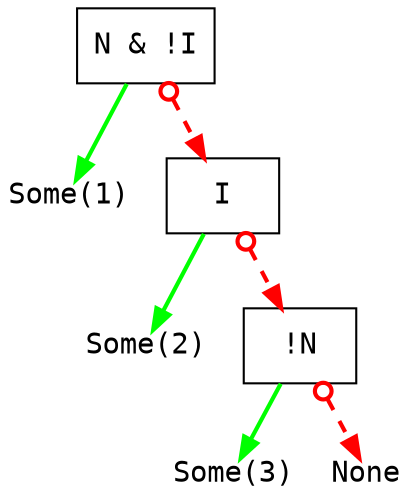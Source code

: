 digraph G {
node [ fontsize=14];
bgcolor="#ffffff00" # RGBA (with alpha)
1 [shape=box,label="N & !I",fontname="Courier"]
2 [shape=plain,label="Some(1)",fontname="Courier"]
3 [shape=box,label="I",fontname="Courier"]
4 [shape=plain,label="Some(2)",fontname="Courier"]
5 [shape=box,label="!N",fontname="Courier"]
6 [shape=plain,label="Some(3)",fontname="Courier"]
7 [shape=plain,label="None",fontname="Courier"]
{rank=same 2 3}
{rank=same 4 5}
{rank=same 6 7}

1 -> 2 [style=solid,color=green,penwidth=2]
1 -> 3 [style=dashed,color=red,penwidth=2,arrowhead=normal,arrowtail=odot,dir=both]

3 -> 4 [style=solid,color=green,penwidth=2]
3 -> 5 [style=dashed,color=red,penwidth=2,arrowhead=normal,arrowtail=odot,dir=both]

5 -> 6 [style=solid,color=green,penwidth=2]
5 -> 7 [style=dashed,color=red,penwidth=2,arrowhead=normal,arrowtail=odot,dir=both]
}